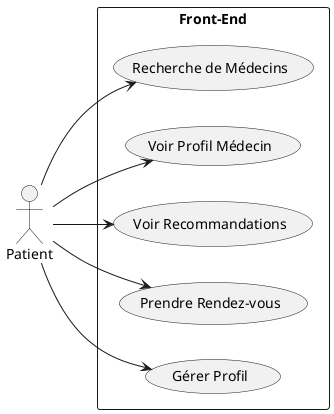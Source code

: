 @startuml
left to right direction

actor Patient as P

rectangle "Front-End" {
  (Recherche de Médecins)
  (Voir Profil Médecin)
  (Voir Recommandations)
  (Prendre Rendez-vous)
  (Gérer Profil)
}

P --> (Recherche de Médecins)
P --> (Voir Profil Médecin)
P --> (Voir Recommandations)
P --> (Prendre Rendez-vous)
P --> (Gérer Profil)

@enduml
